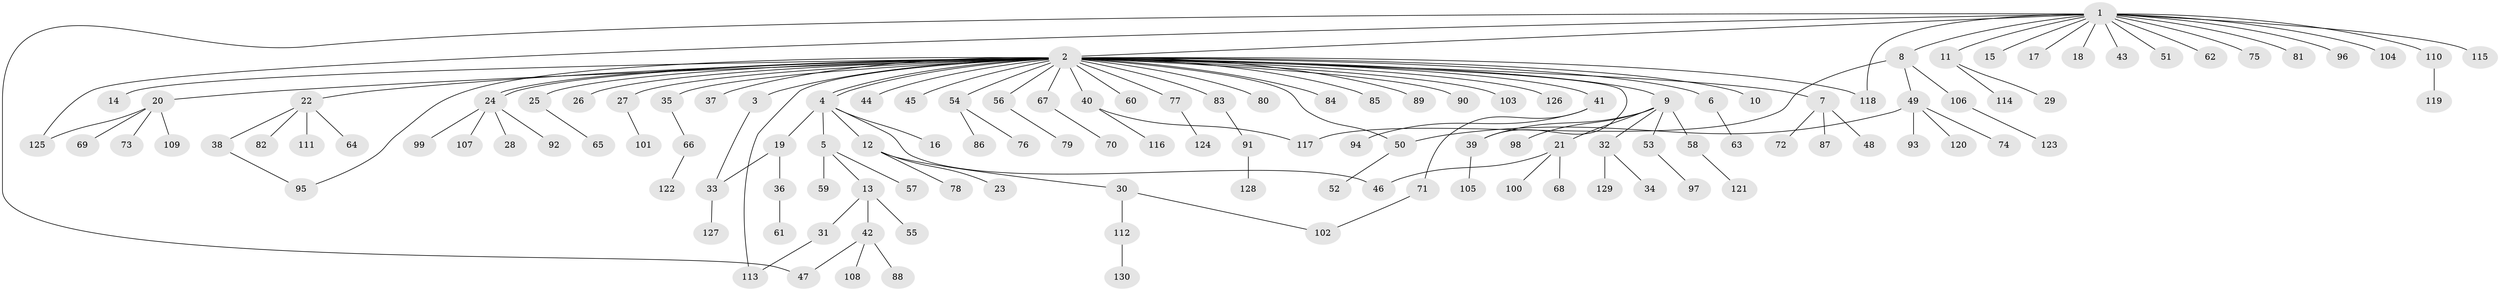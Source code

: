 // Generated by graph-tools (version 1.1) at 2025/26/03/09/25 03:26:01]
// undirected, 130 vertices, 142 edges
graph export_dot {
graph [start="1"]
  node [color=gray90,style=filled];
  1;
  2;
  3;
  4;
  5;
  6;
  7;
  8;
  9;
  10;
  11;
  12;
  13;
  14;
  15;
  16;
  17;
  18;
  19;
  20;
  21;
  22;
  23;
  24;
  25;
  26;
  27;
  28;
  29;
  30;
  31;
  32;
  33;
  34;
  35;
  36;
  37;
  38;
  39;
  40;
  41;
  42;
  43;
  44;
  45;
  46;
  47;
  48;
  49;
  50;
  51;
  52;
  53;
  54;
  55;
  56;
  57;
  58;
  59;
  60;
  61;
  62;
  63;
  64;
  65;
  66;
  67;
  68;
  69;
  70;
  71;
  72;
  73;
  74;
  75;
  76;
  77;
  78;
  79;
  80;
  81;
  82;
  83;
  84;
  85;
  86;
  87;
  88;
  89;
  90;
  91;
  92;
  93;
  94;
  95;
  96;
  97;
  98;
  99;
  100;
  101;
  102;
  103;
  104;
  105;
  106;
  107;
  108;
  109;
  110;
  111;
  112;
  113;
  114;
  115;
  116;
  117;
  118;
  119;
  120;
  121;
  122;
  123;
  124;
  125;
  126;
  127;
  128;
  129;
  130;
  1 -- 2;
  1 -- 8;
  1 -- 11;
  1 -- 15;
  1 -- 17;
  1 -- 18;
  1 -- 43;
  1 -- 47;
  1 -- 51;
  1 -- 62;
  1 -- 75;
  1 -- 81;
  1 -- 96;
  1 -- 104;
  1 -- 110;
  1 -- 115;
  1 -- 118;
  1 -- 125;
  2 -- 3;
  2 -- 4;
  2 -- 4;
  2 -- 6;
  2 -- 7;
  2 -- 9;
  2 -- 10;
  2 -- 14;
  2 -- 20;
  2 -- 22;
  2 -- 24;
  2 -- 24;
  2 -- 25;
  2 -- 26;
  2 -- 27;
  2 -- 35;
  2 -- 37;
  2 -- 39;
  2 -- 40;
  2 -- 41;
  2 -- 44;
  2 -- 45;
  2 -- 50;
  2 -- 54;
  2 -- 56;
  2 -- 60;
  2 -- 67;
  2 -- 77;
  2 -- 80;
  2 -- 83;
  2 -- 84;
  2 -- 85;
  2 -- 89;
  2 -- 90;
  2 -- 95;
  2 -- 103;
  2 -- 113;
  2 -- 118;
  2 -- 126;
  3 -- 33;
  4 -- 5;
  4 -- 12;
  4 -- 16;
  4 -- 19;
  4 -- 46;
  5 -- 13;
  5 -- 57;
  5 -- 59;
  6 -- 63;
  7 -- 48;
  7 -- 72;
  7 -- 87;
  8 -- 49;
  8 -- 106;
  8 -- 117;
  9 -- 21;
  9 -- 32;
  9 -- 39;
  9 -- 53;
  9 -- 58;
  9 -- 98;
  11 -- 29;
  11 -- 114;
  12 -- 23;
  12 -- 30;
  12 -- 78;
  13 -- 31;
  13 -- 42;
  13 -- 55;
  19 -- 33;
  19 -- 36;
  20 -- 69;
  20 -- 73;
  20 -- 109;
  20 -- 125;
  21 -- 46;
  21 -- 68;
  21 -- 100;
  22 -- 38;
  22 -- 64;
  22 -- 82;
  22 -- 111;
  24 -- 28;
  24 -- 92;
  24 -- 99;
  24 -- 107;
  25 -- 65;
  27 -- 101;
  30 -- 102;
  30 -- 112;
  31 -- 113;
  32 -- 34;
  32 -- 129;
  33 -- 127;
  35 -- 66;
  36 -- 61;
  38 -- 95;
  39 -- 105;
  40 -- 116;
  40 -- 117;
  41 -- 71;
  41 -- 94;
  42 -- 47;
  42 -- 88;
  42 -- 108;
  49 -- 50;
  49 -- 74;
  49 -- 93;
  49 -- 120;
  50 -- 52;
  53 -- 97;
  54 -- 76;
  54 -- 86;
  56 -- 79;
  58 -- 121;
  66 -- 122;
  67 -- 70;
  71 -- 102;
  77 -- 124;
  83 -- 91;
  91 -- 128;
  106 -- 123;
  110 -- 119;
  112 -- 130;
}
